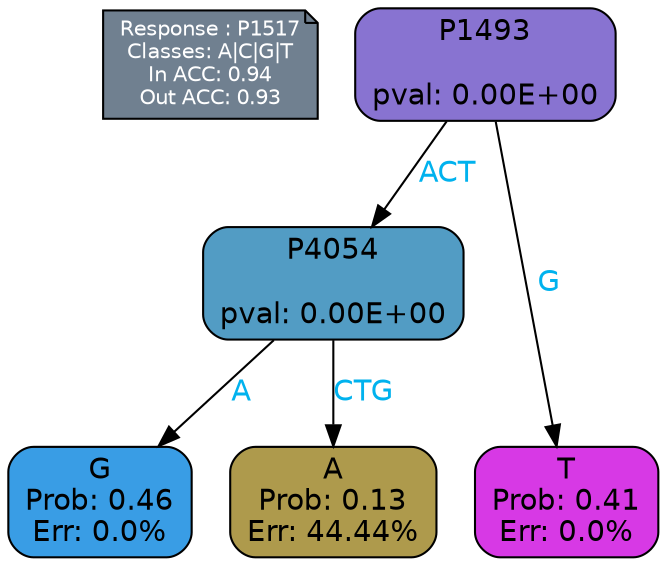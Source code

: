 digraph Tree {
node [shape=box, style="filled, rounded", color="black", fontname=helvetica] ;
graph [ranksep=equally, splines=polylines, bgcolor=transparent, dpi=600] ;
edge [fontname=helvetica] ;
LEGEND [label="Response : P1517
Classes: A|C|G|T
In ACC: 0.94
Out ACC: 0.93
",shape=note,align=left,style=filled,fillcolor="slategray",fontcolor="white",fontsize=10];1 [label="P1493

pval: 0.00E+00", fillcolor="#8873d1"] ;
2 [label="P4054

pval: 0.00E+00", fillcolor="#529cc4"] ;
3 [label="G
Prob: 0.46
Err: 0.0%", fillcolor="#399de5"] ;
4 [label="A
Prob: 0.13
Err: 44.44%", fillcolor="#ae9a4c"] ;
5 [label="T
Prob: 0.41
Err: 0.0%", fillcolor="#d739e5"] ;
1 -> 2 [label="ACT",fontcolor=deepskyblue2] ;
1 -> 5 [label="G",fontcolor=deepskyblue2] ;
2 -> 3 [label="A",fontcolor=deepskyblue2] ;
2 -> 4 [label="CTG",fontcolor=deepskyblue2] ;
{rank = same; 3;4;5;}{rank = same; LEGEND;1;}}